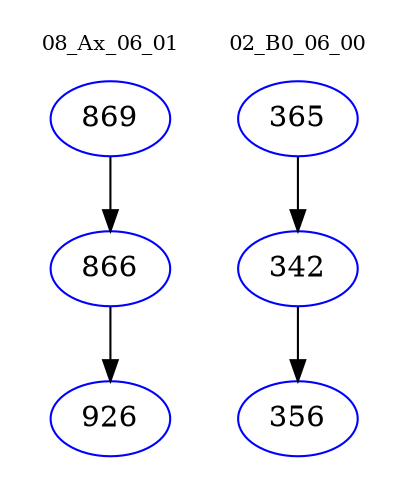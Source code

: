 digraph{
subgraph cluster_0 {
color = white
label = "08_Ax_06_01";
fontsize=10;
T0_869 [label="869", color="blue"]
T0_869 -> T0_866 [color="black"]
T0_866 [label="866", color="blue"]
T0_866 -> T0_926 [color="black"]
T0_926 [label="926", color="blue"]
}
subgraph cluster_1 {
color = white
label = "02_B0_06_00";
fontsize=10;
T1_365 [label="365", color="blue"]
T1_365 -> T1_342 [color="black"]
T1_342 [label="342", color="blue"]
T1_342 -> T1_356 [color="black"]
T1_356 [label="356", color="blue"]
}
}
